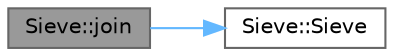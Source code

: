 digraph "Sieve::join"
{
 // LATEX_PDF_SIZE
  bgcolor="transparent";
  edge [fontname=Helvetica,fontsize=10,labelfontname=Helvetica,labelfontsize=10];
  node [fontname=Helvetica,fontsize=10,shape=box,height=0.2,width=0.4];
  rankdir="LR";
  Node1 [id="Node000001",label="Sieve::join",height=0.2,width=0.4,color="gray40", fillcolor="grey60", style="filled", fontcolor="black",tooltip=" "];
  Node1 -> Node2 [id="edge1_Node000001_Node000002",color="steelblue1",style="solid",tooltip=" "];
  Node2 [id="Node000002",label="Sieve::Sieve",height=0.2,width=0.4,color="grey40", fillcolor="white", style="filled",URL="$class_sieve.html#aa3350c49b522d095c7cfddc5244e16a2",tooltip="Construct Sieve for counting primes in [0..n]."];
}
